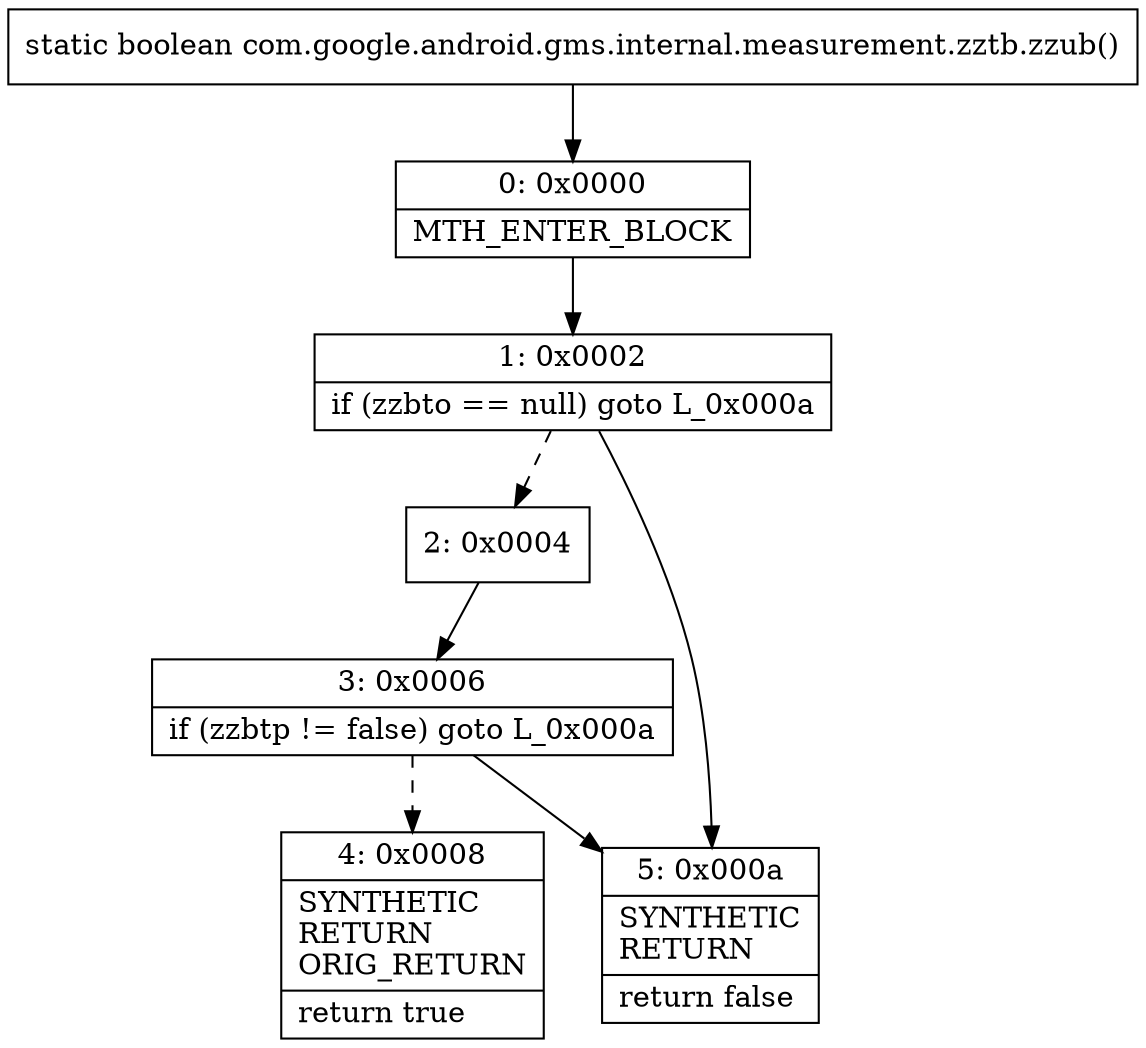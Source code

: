 digraph "CFG forcom.google.android.gms.internal.measurement.zztb.zzub()Z" {
Node_0 [shape=record,label="{0\:\ 0x0000|MTH_ENTER_BLOCK\l}"];
Node_1 [shape=record,label="{1\:\ 0x0002|if (zzbto == null) goto L_0x000a\l}"];
Node_2 [shape=record,label="{2\:\ 0x0004}"];
Node_3 [shape=record,label="{3\:\ 0x0006|if (zzbtp != false) goto L_0x000a\l}"];
Node_4 [shape=record,label="{4\:\ 0x0008|SYNTHETIC\lRETURN\lORIG_RETURN\l|return true\l}"];
Node_5 [shape=record,label="{5\:\ 0x000a|SYNTHETIC\lRETURN\l|return false\l}"];
MethodNode[shape=record,label="{static boolean com.google.android.gms.internal.measurement.zztb.zzub() }"];
MethodNode -> Node_0;
Node_0 -> Node_1;
Node_1 -> Node_2[style=dashed];
Node_1 -> Node_5;
Node_2 -> Node_3;
Node_3 -> Node_4[style=dashed];
Node_3 -> Node_5;
}

